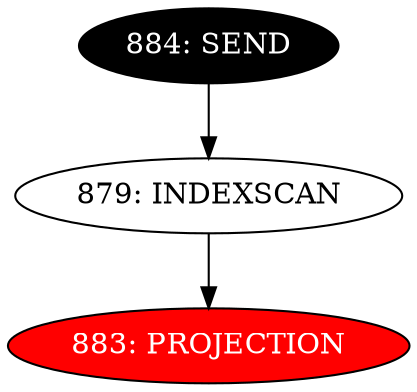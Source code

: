 digraph name {
879 [label="879: INDEXSCAN" ];
879 -> 883;
883 [label="883: PROJECTION" fontcolor="white" style="filled" fillcolor="red"];
884 [label="884: SEND" fontcolor="white" style="filled" fillcolor="black"];
884 -> 879;

}

